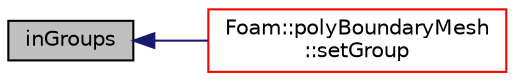 digraph "inGroups"
{
  bgcolor="transparent";
  edge [fontname="Helvetica",fontsize="10",labelfontname="Helvetica",labelfontsize="10"];
  node [fontname="Helvetica",fontsize="10",shape=record];
  rankdir="LR";
  Node713 [label="inGroups",height=0.2,width=0.4,color="black", fillcolor="grey75", style="filled", fontcolor="black"];
  Node713 -> Node714 [dir="back",color="midnightblue",fontsize="10",style="solid",fontname="Helvetica"];
  Node714 [label="Foam::polyBoundaryMesh\l::setGroup",height=0.2,width=0.4,color="red",URL="$a28557.html#a7535b571f4cbe1b8a5e78447bd5b7cb2",tooltip="Set/add group with patches. "];
}
